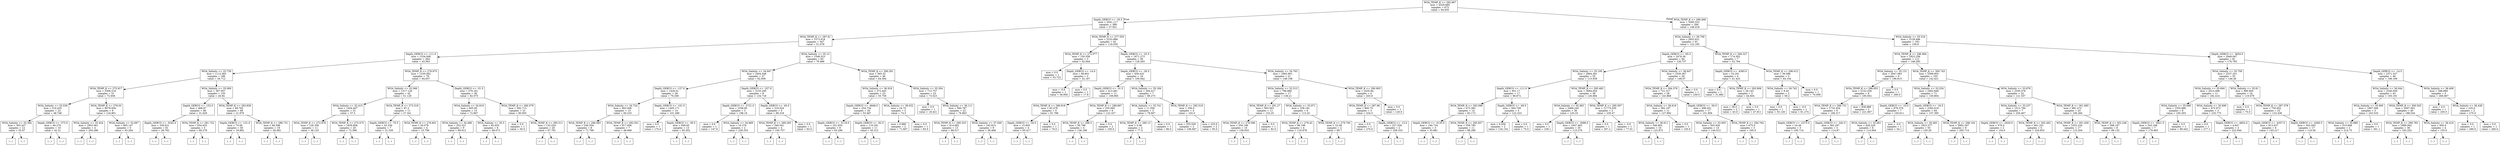 digraph Tree {
node [shape=box] ;
0 [label="WOA_TEMP_K <= 292.667\nmse = 4529.685\nsamples = 673\nvalue = 94.935"] ;
1 [label="Depth_GEBCO <= -35.5\nmse = 2041.117\nsamples = 389\nvalue = 57.921"] ;
0 -> 1 [labeldistance=2.5, labelangle=45, headlabel="True"] ;
2 [label="WOA_TEMP_K <= 287.61\nmse = 1573.918\nsamples = 347\nvalue = 51.078"] ;
1 -> 2 ;
3 [label="Depth_GEBCO <= -111.0\nmse = 1334.006\nsamples = 264\nvalue = 43.563"] ;
2 -> 3 ;
4 [label="WOA_Salinity <= 33.739\nmse = 1112.583\nsamples = 186\nvalue = 34.712"] ;
3 -> 4 ;
5 [label="WOA_TEMP_K <= 275.917\nmse = 3306.219\nsamples = 31\nvalue = 72.658"] ;
4 -> 5 ;
6 [label="WOA_Salinity <= 33.539\nmse = 216.435\nsamples = 22\nvalue = 48.748"] ;
5 -> 6 ;
7 [label="WOA_Salinity <= 33.364\nmse = 303.427\nsamples = 12\nvalue = 55.67"] ;
6 -> 7 ;
8 [label="(...)"] ;
7 -> 8 ;
11 [label="(...)"] ;
7 -> 11 ;
22 [label="Depth_GEBCO <= -373.0\nmse = 46.276\nsamples = 10\nvalue = 42.21"] ;
6 -> 22 ;
23 [label="(...)"] ;
22 -> 23 ;
36 [label="(...)"] ;
22 -> 36 ;
41 [label="WOA_TEMP_K <= 279.03\nmse = 6078.926\nsamples = 9\nvalue = 124.961"] ;
5 -> 41 ;
42 [label="WOA_Salinity <= 33.424\nmse = 1853.061\nsamples = 4\nvalue = 204.286"] ;
41 -> 42 ;
43 [label="(...)"] ;
42 -> 43 ;
44 [label="(...)"] ;
42 -> 44 ;
45 [label="WOA_Salinity <= 32.697\nmse = 665.147\nsamples = 5\nvalue = 63.264"] ;
41 -> 45 ;
46 [label="(...)"] ;
45 -> 46 ;
49 [label="(...)"] ;
45 -> 49 ;
54 [label="WOA_Salinity <= 35.069\nmse = 307.957\nsamples = 155\nvalue = 26.94"] ;
4 -> 54 ;
55 [label="Depth_GEBCO <= -152.0\nmse = 468.97\nsamples = 86\nvalue = 31.629"] ;
54 -> 55 ;
56 [label="Depth_GEBCO <= -5542.0\nmse = 339.621\nsamples = 81\nvalue = 28.782"] ;
55 -> 56 ;
57 [label="(...)"] ;
56 -> 57 ;
60 [label="(...)"] ;
56 -> 60 ;
211 [label="WOA_TEMP_K <= 281.722\nmse = 654.633\nsamples = 5\nvalue = 69.278"] ;
55 -> 211 ;
212 [label="(...)"] ;
211 -> 212 ;
217 [label="(...)"] ;
211 -> 217 ;
220 [label="WOA_TEMP_K <= 283.839\nmse = 89.762\nsamples = 69\nvalue = 21.979"] ;
54 -> 220 ;
221 [label="Depth_GEBCO <= -131.0\nmse = 70.06\nsamples = 50\nvalue = 18.882"] ;
220 -> 221 ;
222 [label="(...)"] ;
221 -> 222 ;
265 [label="(...)"] ;
221 -> 265 ;
272 [label="WOA_TEMP_K <= 286.731\nmse = 68.596\nsamples = 19\nvalue = 28.492"] ;
220 -> 272 ;
273 [label="(...)"] ;
272 -> 273 ;
288 [label="(...)"] ;
272 -> 288 ;
297 [label="WOA_TEMP_K <= 279.975\nmse = 1230.562\nsamples = 78\nvalue = 64.637"] ;
3 -> 297 ;
298 [label="WOA_Salinity <= 33.366\nmse = 1317.129\nsamples = 42\nvalue = 51.129"] ;
297 -> 298 ;
299 [label="WOA_Salinity <= 32.415\nmse = 1454.407\nsamples = 31\nvalue = 57.5"] ;
298 -> 299 ;
300 [label="WOA_TEMP_K <= 272.876\nmse = 126.358\nsamples = 11\nvalue = 36.125"] ;
299 -> 300 ;
301 [label="(...)"] ;
300 -> 301 ;
302 [label="(...)"] ;
300 -> 302 ;
303 [label="WOA_TEMP_K <= 275.475\nmse = 1839.608\nsamples = 20\nvalue = 72.398"] ;
299 -> 303 ;
304 [label="(...)"] ;
303 -> 304 ;
313 [label="(...)"] ;
303 -> 313 ;
314 [label="WOA_TEMP_K <= 273.318\nmse = 87.2\nsamples = 11\nvalue = 27.341"] ;
298 -> 314 ;
315 [label="Depth_GEBCO <= -70.5\nmse = 43.336\nsamples = 7\nvalue = 31.539"] ;
314 -> 315 ;
316 [label="(...)"] ;
315 -> 316 ;
317 [label="(...)"] ;
315 -> 317 ;
324 [label="WOA_TEMP_K <= 276.601\nmse = 26.078\nsamples = 4\nvalue = 15.796"] ;
314 -> 324 ;
325 [label="(...)"] ;
324 -> 325 ;
326 [label="(...)"] ;
324 -> 326 ;
331 [label="Depth_GEBCO <= -51.5\nmse = 579.161\nsamples = 36\nvalue = 82.075"] ;
297 -> 331 ;
332 [label="WOA_Salinity <= 34.919\nmse = 605.95\nsamples = 15\nvalue = 72.867"] ;
331 -> 332 ;
333 [label="WOA_Salinity <= 34.488\nmse = 252.521\nsamples = 9\nvalue = 89.912"] ;
332 -> 333 ;
334 [label="(...)"] ;
333 -> 334 ;
341 [label="(...)"] ;
333 -> 341 ;
350 [label="WOA_Salinity <= 35.3\nmse = 82.655\nsamples = 6\nvalue = 48.073"] ;
332 -> 350 ;
351 [label="(...)"] ;
350 -> 351 ;
360 [label="(...)"] ;
350 -> 360 ;
361 [label="WOA_TEMP_K <= 280.579\nmse = 392.713\nsamples = 21\nvalue = 90.955"] ;
331 -> 361 ;
362 [label="mse = 0.0\nsamples = 1\nvalue = 50.0"] ;
361 -> 362 ;
363 [label="WOA_TEMP_K <= 285.511\nmse = 132.024\nsamples = 20\nvalue = 97.781"] ;
361 -> 363 ;
364 [label="(...)"] ;
363 -> 364 ;
377 [label="(...)"] ;
363 -> 377 ;
378 [label="WOA_Salinity <= 35.13\nmse = 1548.523\nsamples = 83\nvalue = 76.486"] ;
2 -> 378 ;
379 [label="WOA_Salinity <= 34.947\nmse = 2404.546\nsamples = 37\nvalue = 92.609"] ;
378 -> 379 ;
380 [label="Depth_GEBCO <= -127.0\nmse = 1426.01\nsamples = 29\nvalue = 79.258"] ;
379 -> 380 ;
381 [label="WOA_Salinity <= 34.724\nmse = 663.006\nsamples = 15\nvalue = 60.233"] ;
380 -> 381 ;
382 [label="WOA_TEMP_K <= 290.083\nmse = 240.554\nsamples = 8\nvalue = 71.799"] ;
381 -> 382 ;
383 [label="(...)"] ;
382 -> 383 ;
392 [label="(...)"] ;
382 -> 392 ;
393 [label="WOA_TEMP_K <= 292.051\nmse = 817.936\nsamples = 7\nvalue = 48.668"] ;
381 -> 393 ;
394 [label="(...)"] ;
393 -> 394 ;
403 [label="(...)"] ;
393 -> 403 ;
406 [label="Depth_GEBCO <= -101.5\nmse = 1405.171\nsamples = 14\nvalue = 101.286"] ;
380 -> 406 ;
407 [label="mse = 0.0\nsamples = 1\nvalue = 170.0"] ;
406 -> 407 ;
408 [label="Depth_GEBCO <= -39.5\nmse = 949.65\nsamples = 13\nvalue = 93.202"] ;
406 -> 408 ;
409 [label="(...)"] ;
408 -> 409 ;
428 [label="(...)"] ;
408 -> 428 ;
433 [label="Depth_GEBCO <= -257.0\nmse = 3155.295\nsamples = 8\nvalue = 134.718"] ;
379 -> 433 ;
434 [label="Depth_GEBCO <= -2721.0\nmse = 1558.85\nsamples = 3\nvalue = 196.16"] ;
433 -> 434 ;
435 [label="mse = 0.0\nsamples = 1\nvalue = 147.9"] ;
434 -> 435 ;
436 [label="WOA_Salinity <= 34.969\nmse = 10.276\nsamples = 2\nvalue = 228.333"] ;
434 -> 436 ;
437 [label="(...)"] ;
436 -> 437 ;
438 [label="(...)"] ;
436 -> 438 ;
439 [label="Depth_GEBCO <= -45.0\nmse = 319.024\nsamples = 5\nvalue = 96.318"] ;
433 -> 439 ;
440 [label="WOA_TEMP_K <= 289.295\nmse = 346.541\nsamples = 4\nvalue = 100.757"] ;
439 -> 440 ;
441 [label="(...)"] ;
440 -> 441 ;
442 [label="(...)"] ;
440 -> 442 ;
443 [label="mse = 0.0\nsamples = 1\nvalue = 83.0"] ;
439 -> 443 ;
444 [label="WOA_TEMP_K <= 290.291\nmse = 565.32\nsamples = 46\nvalue = 64.394"] ;
378 -> 444 ;
445 [label="WOA_Salinity <= 36.918\nmse = 272.445\nsamples = 23\nvalue = 55.759"] ;
444 -> 445 ;
446 [label="Depth_GEBCO <= -4846.0\nmse = 254.734\nsamples = 20\nvalue = 53.487"] ;
445 -> 446 ;
447 [label="Depth_GEBCO <= -5119.0\nmse = 251.655\nsamples = 9\nvalue = 63.296"] ;
446 -> 447 ;
448 [label="(...)"] ;
447 -> 448 ;
455 [label="(...)"] ;
447 -> 455 ;
458 [label="Depth_GEBCO <= -92.5\nmse = 110.291\nsamples = 11\nvalue = 45.312"] ;
446 -> 458 ;
459 [label="(...)"] ;
458 -> 459 ;
478 [label="(...)"] ;
458 -> 478 ;
479 [label="WOA_Salinity <= 38.032\nmse = 24.75\nsamples = 3\nvalue = 74.5"] ;
445 -> 479 ;
480 [label="mse = 0.889\nsamples = 2\nvalue = 71.667"] ;
479 -> 480 ;
481 [label="mse = 0.0\nsamples = 1\nvalue = 83.0"] ;
479 -> 481 ;
482 [label="WOA_Salinity <= 35.304\nmse = 712.757\nsamples = 23\nvalue = 73.523"] ;
444 -> 482 ;
483 [label="mse = 0.0\nsamples = 1\nvalue = 18.421"] ;
482 -> 483 ;
484 [label="WOA_Salinity <= 36.111\nmse = 560.787\nsamples = 22\nvalue = 76.863"] ;
482 -> 484 ;
485 [label="WOA_TEMP_K <= 290.333\nmse = 414.682\nsamples = 13\nvalue = 88.517"] ;
484 -> 485 ;
486 [label="(...)"] ;
485 -> 486 ;
491 [label="(...)"] ;
485 -> 491 ;
508 [label="WOA_Salinity <= 37.549\nmse = 162.815\nsamples = 9\nvalue = 56.468"] ;
484 -> 508 ;
509 [label="(...)"] ;
508 -> 509 ;
518 [label="(...)"] ;
508 -> 518 ;
521 [label="WOA_TEMP_K <= 277.555\nmse = 2233.886\nsamples = 42\nvalue = 116.035"] ;
1 -> 521 ;
522 [label="WOA_TEMP_K <= 272.077\nmse = 150.558\nsamples = 3\nvalue = 42.944"] ;
521 -> 522 ;
523 [label="mse = 0.0\nsamples = 1\nvalue = 53.722"] ;
522 -> 523 ;
524 [label="Depth_GEBCO <= -14.0\nmse = 68.801\nsamples = 2\nvalue = 32.167"] ;
522 -> 524 ;
525 [label="mse = -0.0\nsamples = 1\nvalue = 36.956"] ;
524 -> 525 ;
526 [label="mse = 0.0\nsamples = 1\nvalue = 17.8"] ;
524 -> 526 ;
527 [label="Depth_GEBCO <= -23.5\nmse = 1671.273\nsamples = 39\nvalue = 126.293"] ;
521 -> 527 ;
528 [label="Depth_GEBCO <= -26.5\nmse = 458.433\nsamples = 18\nvalue = 100.942"] ;
527 -> 528 ;
529 [label="Depth_GEBCO <= -31.5\nmse = 413.481\nsamples = 11\nvalue = 108.965"] ;
528 -> 529 ;
530 [label="WOA_TEMP_K <= 289.918\nmse = 92.478\nsamples = 5\nvalue = 91.786"] ;
529 -> 530 ;
531 [label="Depth_GEBCO <= -34.5\nmse = 15.605\nsamples = 4\nvalue = 95.417"] ;
530 -> 531 ;
532 [label="(...)"] ;
531 -> 532 ;
533 [label="(...)"] ;
531 -> 533 ;
538 [label="mse = 0.0\nsamples = 1\nvalue = 70.0"] ;
530 -> 538 ;
539 [label="WOA_TEMP_K <= 289.897\nmse = 255.065\nsamples = 6\nvalue = 122.327"] ;
529 -> 539 ;
540 [label="WOA_TEMP_K <= 288.3\nmse = 26.798\nsamples = 4\nvalue = 136.188"] ;
539 -> 540 ;
541 [label="(...)"] ;
540 -> 541 ;
542 [label="(...)"] ;
540 -> 542 ;
547 [label="mse = 0.0\nsamples = 2\nvalue = 105.0"] ;
539 -> 547 ;
548 [label="WOA_Salinity <= 35.184\nmse = 294.017\nsamples = 7\nvalue = 89.273"] ;
528 -> 548 ;
549 [label="WOA_Salinity <= 33.741\nmse = 11.556\nsamples = 3\nvalue = 78.667"] ;
548 -> 549 ;
550 [label="WOA_TEMP_K <= 290.13\nmse = 0.96\nsamples = 2\nvalue = 77.2"] ;
549 -> 550 ;
551 [label="(...)"] ;
550 -> 551 ;
552 [label="(...)"] ;
550 -> 552 ;
553 [label="mse = 0.0\nsamples = 1\nvalue = 86.0"] ;
549 -> 553 ;
554 [label="WOA_TEMP_K <= 292.519\nmse = 336.0\nsamples = 4\nvalue = 102.0"] ;
548 -> 554 ;
555 [label="mse = 355.556\nsamples = 2\nvalue = 106.667"] ;
554 -> 555 ;
556 [label="mse = 225.0\nsamples = 2\nvalue = 95.0"] ;
554 -> 556 ;
557 [label="WOA_Salinity <= 34.763\nmse = 1663.901\nsamples = 21\nvalue = 149.108"] ;
527 -> 557 ;
558 [label="WOA_Salinity <= 32.513\nmse = 796.869\nsamples = 17\nvalue = 138.21"] ;
557 -> 558 ;
559 [label="WOA_TEMP_K <= 291.27\nmse = 563.563\nsamples = 11\nvalue = 152.25"] ;
558 -> 559 ;
560 [label="WOA_TEMP_K <= 278.596\nmse = 250.196\nsamples = 10\nvalue = 156.933"] ;
559 -> 560 ;
561 [label="(...)"] ;
560 -> 561 ;
564 [label="(...)"] ;
560 -> 564 ;
577 [label="mse = 0.0\nsamples = 1\nvalue = 82.0"] ;
559 -> 577 ;
578 [label="WOA_Salinity <= 33.971\nmse = 238.181\nsamples = 6\nvalue = 113.25"] ;
558 -> 578 ;
579 [label="WOA_TEMP_K <= 279.43\nmse = 96.196\nsamples = 4\nvalue = 119.978"] ;
578 -> 579 ;
580 [label="(...)"] ;
579 -> 580 ;
581 [label="(...)"] ;
579 -> 581 ;
586 [label="WOA_TEMP_K <= 279.793\nmse = 22.09\nsamples = 2\nvalue = 89.7"] ;
578 -> 586 ;
587 [label="(...)"] ;
586 -> 587 ;
588 [label="(...)"] ;
586 -> 588 ;
589 [label="WOA_TEMP_K <= 290.905\nmse = 2435.84\nsamples = 4\nvalue = 203.6"] ;
557 -> 589 ;
590 [label="WOA_TEMP_K <= 287.96\nmse = 860.75\nsamples = 3\nvalue = 224.5"] ;
589 -> 590 ;
591 [label="mse = 0.0\nsamples = 1\nvalue = 270.0"] ;
590 -> 591 ;
592 [label="Depth_GEBCO <= -13.0\nmse = 227.556\nsamples = 2\nvalue = 209.333"] ;
590 -> 592 ;
593 [label="(...)"] ;
592 -> 593 ;
594 [label="(...)"] ;
592 -> 594 ;
595 [label="mse = 0.0\nsamples = 1\nvalue = 120.0"] ;
589 -> 595 ;
596 [label="WOA_TEMP_K <= 296.468\nmse = 3285.532\nsamples = 284\nvalue = 148.418"] ;
0 -> 596 [labeldistance=2.5, labelangle=-45, headlabel="False"] ;
597 [label="WOA_Salinity <= 36.709\nmse = 2652.621\nsamples = 91\nvalue = 122.185"] ;
596 -> 597 ;
598 [label="Depth_GEBCO <= -65.5\nmse = 2478.38\nsamples = 84\nvalue = 126.737"] ;
597 -> 598 ;
599 [label="WOA_Salinity <= 35.195\nmse = 2864.381\nsamples = 55\nvalue = 115.939"] ;
598 -> 599 ;
600 [label="Depth_GEBCO <= -111.0\nmse = 851.17\nsamples = 17\nvalue = 96.672"] ;
599 -> 600 ;
601 [label="WOA_TEMP_K <= 293.098\nmse = 473.382\nsamples = 14\nvalue = 83.172"] ;
600 -> 601 ;
602 [label="Depth_GEBCO <= -3135.0\nmse = 194.734\nsamples = 3\nvalue = 55.881"] ;
601 -> 602 ;
603 [label="(...)"] ;
602 -> 603 ;
604 [label="(...)"] ;
602 -> 604 ;
605 [label="WOA_TEMP_K <= 295.837\nmse = 359.795\nsamples = 11\nvalue = 88.289"] ;
601 -> 605 ;
606 [label="(...)"] ;
605 -> 606 ;
619 [label="(...)"] ;
605 -> 619 ;
624 [label="Depth_GEBCO <= -69.5\nmse = 564.709\nsamples = 3\nvalue = 122.323"] ;
600 -> 624 ;
625 [label="mse = 6.056\nsamples = 2\nvalue = 134.154"] ;
624 -> 625 ;
626 [label="mse = 0.0\nsamples = 1\nvalue = 75.0"] ;
624 -> 626 ;
627 [label="WOA_TEMP_K <= 295.483\nmse = 3664.654\nsamples = 38\nvalue = 126.684"] ;
599 -> 627 ;
628 [label="WOA_Salinity <= 35.383\nmse = 2468.245\nsamples = 36\nvalue = 120.33"] ;
627 -> 628 ;
629 [label="mse = 0.0\nsamples = 1\nvalue = 239.1"] ;
628 -> 629 ;
630 [label="Depth_GEBCO <= -3086.0\nmse = 1947.463\nsamples = 35\nvalue = 115.276"] ;
628 -> 630 ;
631 [label="(...)"] ;
630 -> 631 ;
676 [label="(...)"] ;
630 -> 676 ;
691 [label="WOA_TEMP_K <= 295.597\nmse = 11775.035\nsamples = 2\nvalue = 230.47"] ;
627 -> 691 ;
692 [label="mse = 0.0\nsamples = 1\nvalue = 307.2"] ;
691 -> 692 ;
693 [label="mse = -0.0\nsamples = 1\nvalue = 77.01"] ;
691 -> 693 ;
694 [label="WOA_Salinity <= 36.647\nmse = 1030.367\nsamples = 29\nvalue = 148.07"] ;
598 -> 694 ;
695 [label="WOA_TEMP_K <= 294.376\nmse = 721.317\nsamples = 28\nvalue = 143.868"] ;
694 -> 695 ;
696 [label="WOA_Salinity <= 36.618\nmse = 382.197\nsamples = 11\nvalue = 127.892"] ;
695 -> 696 ;
697 [label="WOA_Salinity <= 36.611\nmse = 346.663\nsamples = 10\nvalue = 123.872"] ;
696 -> 697 ;
698 [label="(...)"] ;
697 -> 698 ;
705 [label="(...)"] ;
697 -> 705 ;
706 [label="mse = 0.0\nsamples = 1\nvalue = 150.0"] ;
696 -> 706 ;
707 [label="Depth_GEBCO <= -30.0\nmse = 699.451\nsamples = 17\nvalue = 151.856"] ;
695 -> 707 ;
708 [label="WOA_Salinity <= 33.005\nmse = 303.926\nsamples = 14\nvalue = 144.012"] ;
707 -> 708 ;
709 [label="(...)"] ;
708 -> 709 ;
714 [label="(...)"] ;
708 -> 714 ;
725 [label="WOA_TEMP_K <= 294.764\nmse = 675.0\nsamples = 3\nvalue = 195.0"] ;
707 -> 725 ;
726 [label="(...)"] ;
725 -> 726 ;
727 [label="(...)"] ;
725 -> 727 ;
728 [label="mse = 0.0\nsamples = 1\nvalue = 230.0"] ;
694 -> 728 ;
729 [label="WOA_TEMP_K <= 294.327\nmse = 174.502\nsamples = 7\nvalue = 52.764"] ;
597 -> 729 ;
730 [label="Depth_GEBCO <= -4365.0\nmse = 52.201\nsamples = 4\nvalue = 41.423"] ;
729 -> 730 ;
731 [label="mse = 0.0\nsamples = 1\nvalue = 31.882"] ;
730 -> 731 ;
732 [label="WOA_TEMP_K <= 293.806\nmse = 29.143\nsamples = 3\nvalue = 44.604"] ;
730 -> 732 ;
733 [label="mse = 36.0\nsamples = 2\nvalue = 43.0"] ;
732 -> 733 ;
734 [label="mse = 0.0\nsamples = 1\nvalue = 47.811"] ;
732 -> 734 ;
735 [label="WOA_TEMP_K <= 296.012\nmse = 39.588\nsamples = 3\nvalue = 64.104"] ;
729 -> 735 ;
736 [label="WOA_Salinity <= 36.742\nmse = 9.45\nsamples = 2\nvalue = 58.2"] ;
735 -> 736 ;
737 [label="mse = 0.0\nsamples = 1\nvalue = 55.126"] ;
736 -> 737 ;
738 [label="mse = -0.0\nsamples = 1\nvalue = 61.274"] ;
736 -> 738 ;
739 [label="mse = 0.0\nsamples = 1\nvalue = 70.009"] ;
735 -> 739 ;
740 [label="WOA_Salinity <= 35.516\nmse = 3129.496\nsamples = 193\nvalue = 159.9"] ;
596 -> 740 ;
741 [label="WOA_TEMP_K <= 296.994\nmse = 2922.258\nsamples = 112\nvalue = 148.293"] ;
740 -> 741 ;
742 [label="WOA_Salinity <= 35.131\nmse = 2947.083\nsamples = 9\nvalue = 196.815"] ;
741 -> 742 ;
743 [label="WOA_TEMP_K <= 296.953\nmse = 2152.026\nsamples = 8\nvalue = 185.852"] ;
742 -> 743 ;
744 [label="WOA_TEMP_K <= 296.731\nmse = 1732.454\nsamples = 6\nvalue = 166.317"] ;
743 -> 744 ;
745 [label="Depth_GEBCO <= -2373.5\nmse = 24.49\nsamples = 3\nvalue = 195.714"] ;
744 -> 745 ;
746 [label="(...)"] ;
745 -> 746 ;
747 [label="(...)"] ;
745 -> 747 ;
748 [label="Depth_GEBCO <= -342.0\nmse = 562.297\nsamples = 3\nvalue = 114.87"] ;
744 -> 748 ;
749 [label="(...)"] ;
748 -> 749 ;
750 [label="(...)"] ;
748 -> 750 ;
753 [label="mse = 938.889\nsamples = 2\nvalue = 221.667"] ;
743 -> 753 ;
754 [label="mse = 0.0\nsamples = 1\nvalue = 290.0"] ;
742 -> 754 ;
755 [label="WOA_TEMP_K <= 300.743\nmse = 2599.853\nsamples = 103\nvalue = 142.421"] ;
741 -> 755 ;
756 [label="WOA_Salinity <= 33.254\nmse = 2462.949\nsamples = 71\nvalue = 150.804"] ;
755 -> 756 ;
757 [label="Depth_GEBCO <= -10.0\nmse = 978.379\nsamples = 7\nvalue = 100.611"] ;
756 -> 757 ;
758 [label="WOA_Salinity <= 33.061\nmse = 428.229\nsamples = 6\nvalue = 114.564"] ;
757 -> 758 ;
759 [label="(...)"] ;
758 -> 759 ;
764 [label="(...)"] ;
758 -> 764 ;
767 [label="mse = -0.0\nsamples = 1\nvalue = 54.1"] ;
757 -> 767 ;
768 [label="Depth_GEBCO <= -16.5\nmse = 2283.619\nsamples = 64\nvalue = 157.395"] ;
756 -> 768 ;
769 [label="WOA_Salinity <= 35.483\nmse = 1823.377\nsamples = 55\nvalue = 150.26"] ;
768 -> 769 ;
770 [label="(...)"] ;
769 -> 770 ;
859 [label="(...)"] ;
769 -> 859 ;
860 [label="WOA_TEMP_K <= 298.162\nmse = 2892.347\nsamples = 9\nvalue = 200.714"] ;
768 -> 860 ;
861 [label="(...)"] ;
860 -> 861 ;
862 [label="(...)"] ;
860 -> 862 ;
867 [label="WOA_Salinity <= 33.876\nmse = 2330.376\nsamples = 32\nvalue = 121.557"] ;
755 -> 867 ;
868 [label="WOA_Salinity <= 33.237\nmse = 1512.784\nsamples = 7\nvalue = 204.467"] ;
867 -> 868 ;
869 [label="Depth_GEBCO <= -2020.0\nmse = 576.0\nsamples = 2\nvalue = 154.0"] ;
868 -> 869 ;
870 [label="(...)"] ;
869 -> 870 ;
871 [label="(...)"] ;
869 -> 871 ;
872 [label="WOA_TEMP_K <= 302.492\nmse = 461.251\nsamples = 5\nvalue = 224.653"] ;
868 -> 872 ;
873 [label="(...)"] ;
872 -> 873 ;
878 [label="(...)"] ;
872 -> 878 ;
879 [label="WOA_TEMP_K <= 301.685\nmse = 981.472\nsamples = 25\nvalue = 106.284"] ;
867 -> 879 ;
880 [label="WOA_TEMP_K <= 301.459\nmse = 1052.234\nsamples = 17\nvalue = 115.204"] ;
879 -> 880 ;
881 [label="(...)"] ;
880 -> 881 ;
904 [label="(...)"] ;
880 -> 904 ;
911 [label="WOA_TEMP_K <= 302.248\nmse = 398.187\nsamples = 8\nvalue = 89.132"] ;
879 -> 911 ;
912 [label="(...)"] ;
911 -> 912 ;
919 [label="(...)"] ;
911 -> 919 ;
926 [label="Depth_GEBCO <= -3654.0\nmse = 2949.947\nsamples = 81\nvalue = 176.783"] ;
740 -> 926 ;
927 [label="WOA_Salinity <= 35.758\nmse = 2337.251\nsamples = 35\nvalue = 146.26"] ;
926 -> 927 ;
928 [label="WOA_Salinity <= 35.694\nmse = 2014.498\nsamples = 11\nvalue = 182.414"] ;
927 -> 928 ;
929 [label="WOA_Salinity <= 35.689\nmse = 1355.886\nsamples = 8\nvalue = 165.293"] ;
928 -> 929 ;
930 [label="Depth_GEBCO <= -3921.5\nmse = 543.168\nsamples = 7\nvalue = 176.963"] ;
929 -> 930 ;
931 [label="(...)"] ;
930 -> 931 ;
942 [label="(...)"] ;
930 -> 942 ;
943 [label="mse = 0.0\nsamples = 1\nvalue = 89.442"] ;
929 -> 943 ;
944 [label="WOA_Salinity <= 35.699\nmse = 472.973\nsamples = 3\nvalue = 233.775"] ;
928 -> 944 ;
945 [label="mse = 0.0\nsamples = 1\nvalue = 277.1"] ;
944 -> 945 ;
946 [label="Depth_GEBCO <= -4852.0\nmse = 4.647\nsamples = 2\nvalue = 222.944"] ;
944 -> 946 ;
947 [label="(...)"] ;
946 -> 947 ;
948 [label="(...)"] ;
946 -> 948 ;
949 [label="WOA_Salinity <= 35.81\nmse = 890.905\nsamples = 24\nvalue = 119.479"] ;
927 -> 949 ;
950 [label="mse = 0.0\nsamples = 1\nvalue = 70.0"] ;
949 -> 950 ;
951 [label="WOA_TEMP_K <= 297.378\nmse = 750.652\nsamples = 23\nvalue = 123.438"] ;
949 -> 951 ;
952 [label="Depth_GEBCO <= -4357.0\nmse = 913.637\nsamples = 6\nvalue = 145.217"] ;
951 -> 952 ;
953 [label="(...)"] ;
952 -> 953 ;
960 [label="(...)"] ;
952 -> 960 ;
963 [label="Depth_GEBCO <= -4360.5\nmse = 502.093\nsamples = 17\nvalue = 116.56"] ;
951 -> 963 ;
964 [label="(...)"] ;
963 -> 964 ;
983 [label="(...)"] ;
963 -> 983 ;
996 [label="Depth_GEBCO <= -14.5\nmse = 2371.527\nsamples = 46\nvalue = 196.169"] ;
926 -> 996 ;
997 [label="WOA_Salinity <= 36.044\nmse = 2240.659\nsamples = 43\nvalue = 193.191"] ;
996 -> 997 ;
998 [label="WOA_Salinity <= 35.995\nmse = 1997.566\nsamples = 3\nvalue = 243.533"] ;
997 -> 998 ;
999 [label="WOA_Salinity <= 35.889\nmse = 510.908\nsamples = 2\nvalue = 214.75"] ;
998 -> 999 ;
1000 [label="(...)"] ;
999 -> 1000 ;
1001 [label="(...)"] ;
999 -> 1001 ;
1002 [label="mse = 0.0\nsamples = 1\nvalue = 301.1"] ;
998 -> 1002 ;
1003 [label="WOA_TEMP_K <= 300.503\nmse = 2007.561\nsamples = 40\nvalue = 188.544"] ;
997 -> 1003 ;
1004 [label="WOA_TEMP_K <= 299.783\nmse = 1989.942\nsamples = 36\nvalue = 193.252"] ;
1003 -> 1004 ;
1005 [label="(...)"] ;
1004 -> 1005 ;
1036 [label="(...)"] ;
1004 -> 1036 ;
1041 [label="WOA_Salinity <= 36.416\nmse = 850.0\nsamples = 4\nvalue = 155.0"] ;
1003 -> 1041 ;
1042 [label="(...)"] ;
1041 -> 1042 ;
1043 [label="(...)"] ;
1041 -> 1043 ;
1046 [label="WOA_Salinity <= 36.408\nmse = 288.889\nsamples = 3\nvalue = 266.667"] ;
996 -> 1046 ;
1047 [label="mse = 0.0\nsamples = 1\nvalue = 250.0"] ;
1046 -> 1047 ;
1048 [label="WOA_Salinity <= 36.438\nmse = 225.0\nsamples = 2\nvalue = 275.0"] ;
1046 -> 1048 ;
1049 [label="mse = 0.0\nsamples = 1\nvalue = 290.0"] ;
1048 -> 1049 ;
1050 [label="mse = 0.0\nsamples = 1\nvalue = 260.0"] ;
1048 -> 1050 ;
}